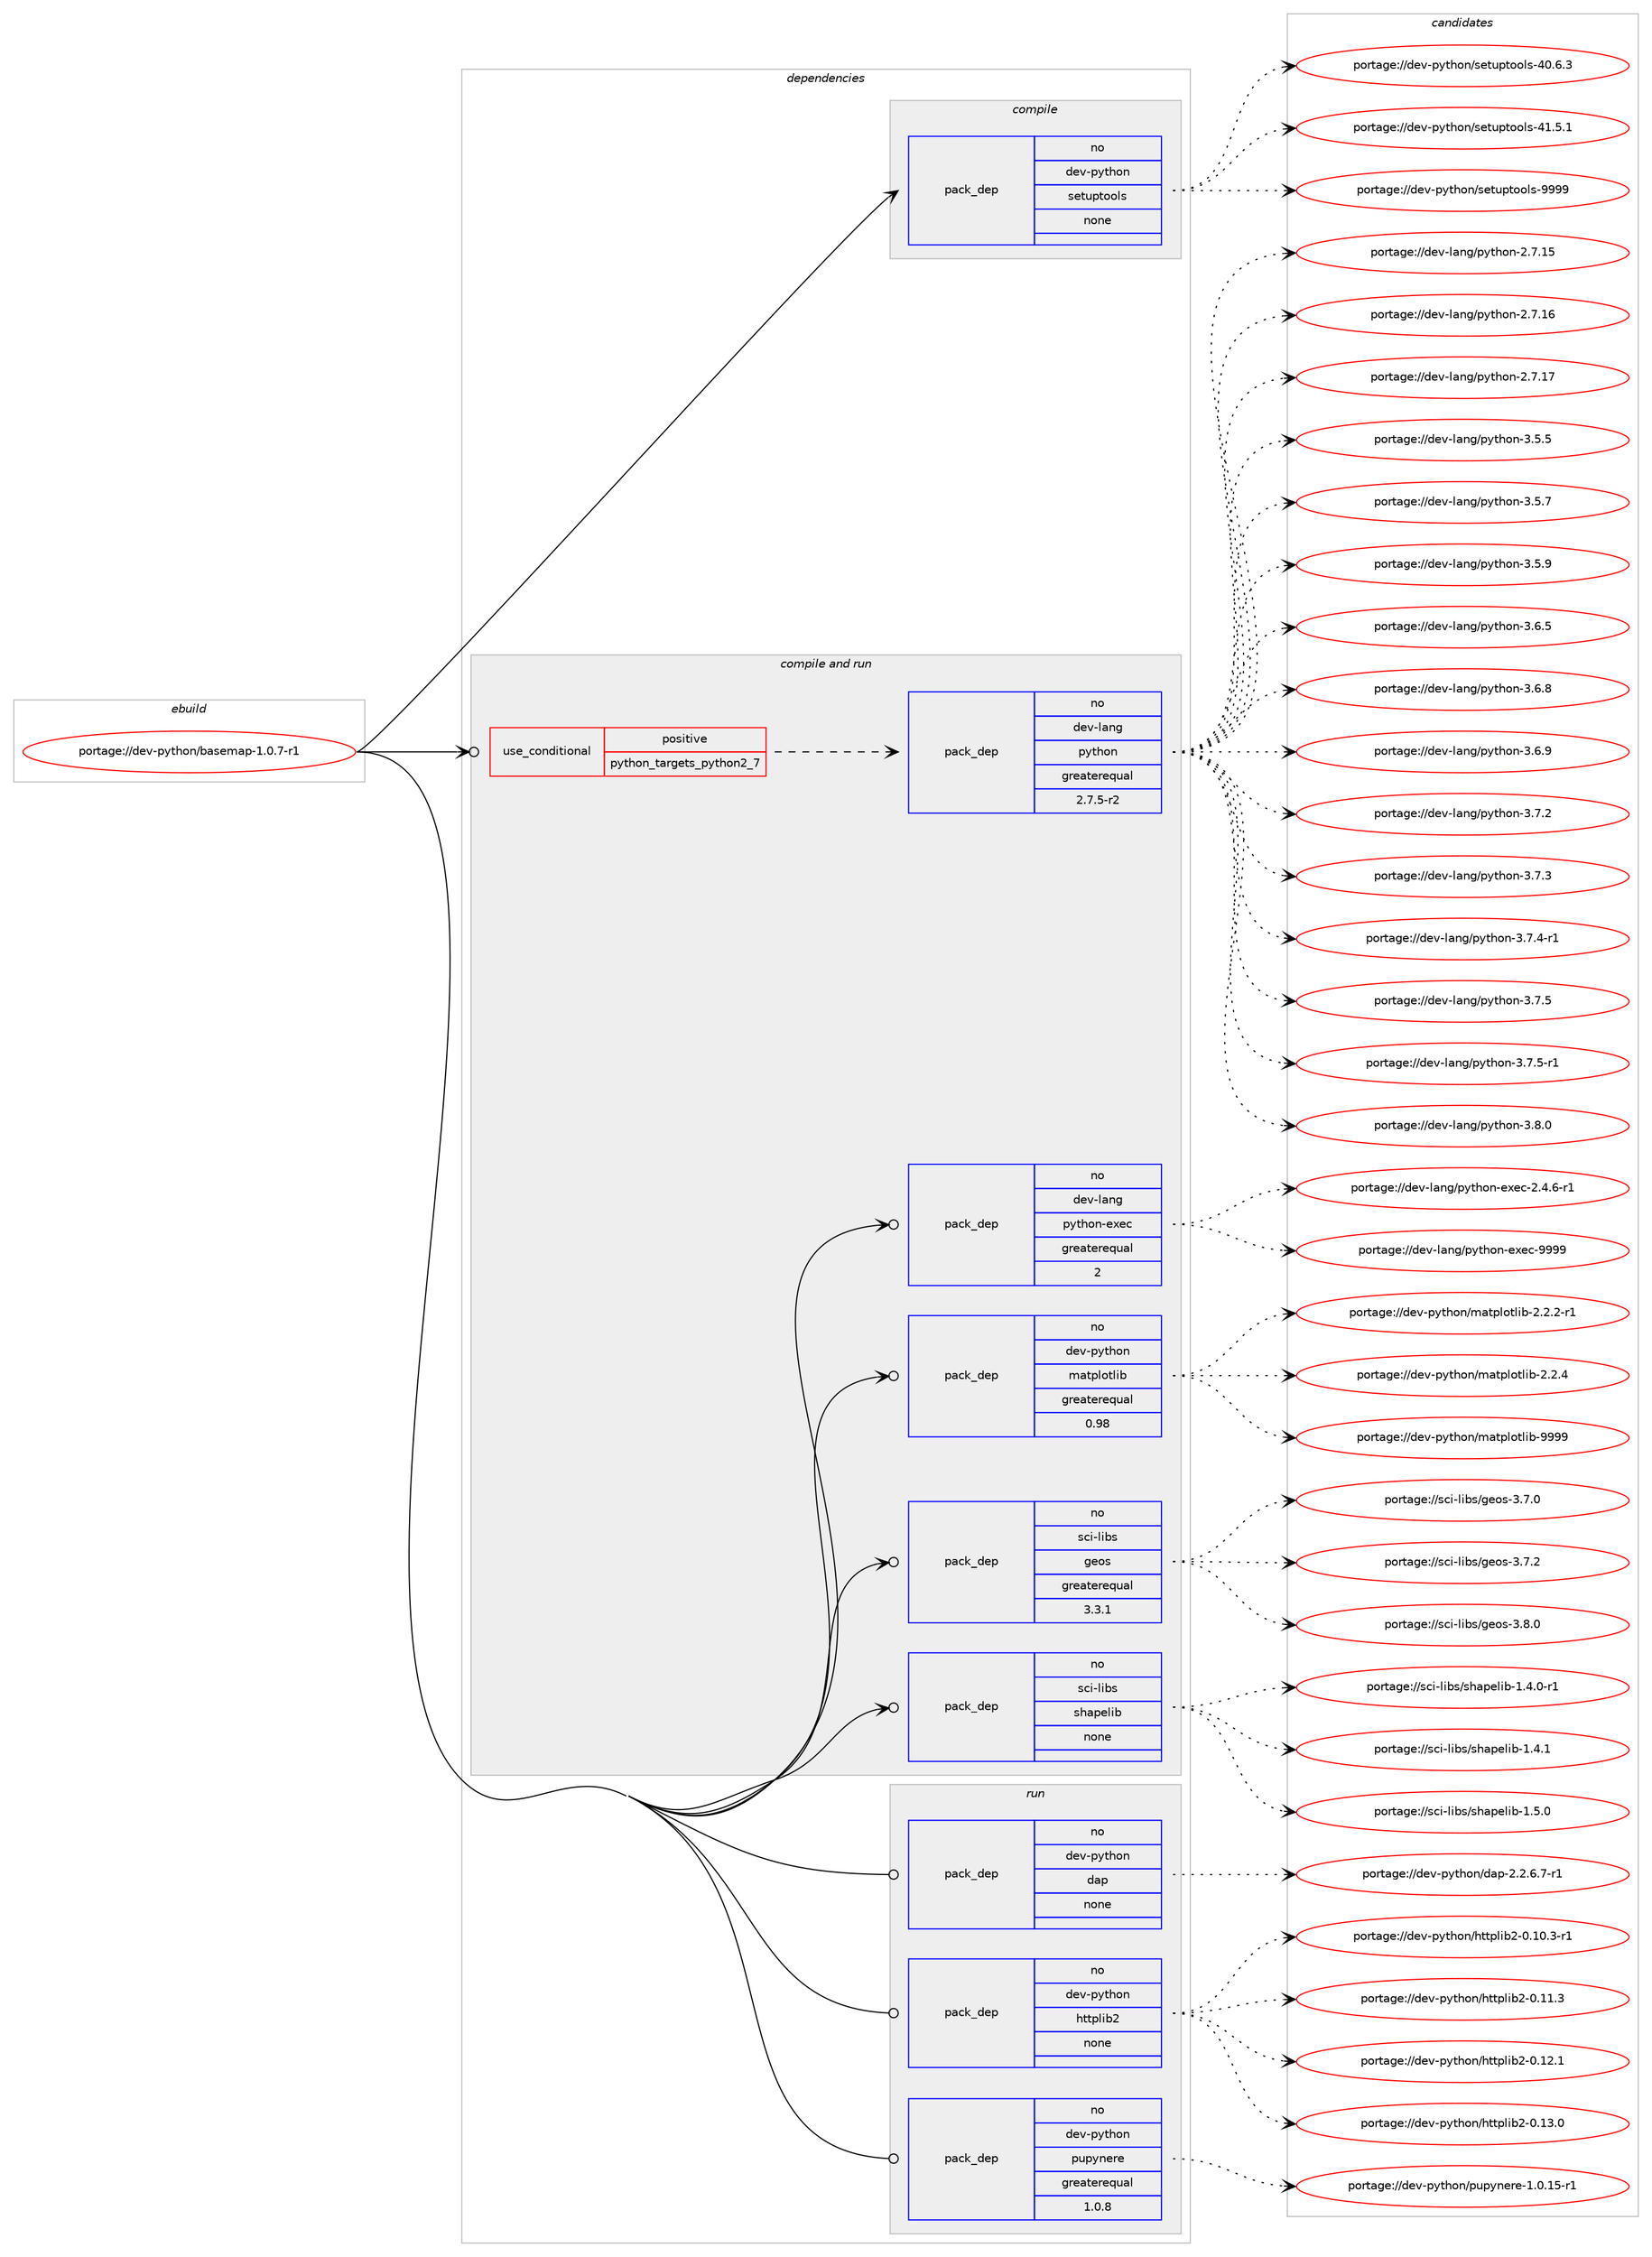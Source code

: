 digraph prolog {

# *************
# Graph options
# *************

newrank=true;
concentrate=true;
compound=true;
graph [rankdir=LR,fontname=Helvetica,fontsize=10,ranksep=1.5];#, ranksep=2.5, nodesep=0.2];
edge  [arrowhead=vee];
node  [fontname=Helvetica,fontsize=10];

# **********
# The ebuild
# **********

subgraph cluster_leftcol {
color=gray;
rank=same;
label=<<i>ebuild</i>>;
id [label="portage://dev-python/basemap-1.0.7-r1", color=red, width=4, href="../dev-python/basemap-1.0.7-r1.svg"];
}

# ****************
# The dependencies
# ****************

subgraph cluster_midcol {
color=gray;
label=<<i>dependencies</i>>;
subgraph cluster_compile {
fillcolor="#eeeeee";
style=filled;
label=<<i>compile</i>>;
subgraph pack102028 {
dependency131397 [label=<<TABLE BORDER="0" CELLBORDER="1" CELLSPACING="0" CELLPADDING="4" WIDTH="220"><TR><TD ROWSPAN="6" CELLPADDING="30">pack_dep</TD></TR><TR><TD WIDTH="110">no</TD></TR><TR><TD>dev-python</TD></TR><TR><TD>setuptools</TD></TR><TR><TD>none</TD></TR><TR><TD></TD></TR></TABLE>>, shape=none, color=blue];
}
id:e -> dependency131397:w [weight=20,style="solid",arrowhead="vee"];
}
subgraph cluster_compileandrun {
fillcolor="#eeeeee";
style=filled;
label=<<i>compile and run</i>>;
subgraph cond26064 {
dependency131398 [label=<<TABLE BORDER="0" CELLBORDER="1" CELLSPACING="0" CELLPADDING="4"><TR><TD ROWSPAN="3" CELLPADDING="10">use_conditional</TD></TR><TR><TD>positive</TD></TR><TR><TD>python_targets_python2_7</TD></TR></TABLE>>, shape=none, color=red];
subgraph pack102029 {
dependency131399 [label=<<TABLE BORDER="0" CELLBORDER="1" CELLSPACING="0" CELLPADDING="4" WIDTH="220"><TR><TD ROWSPAN="6" CELLPADDING="30">pack_dep</TD></TR><TR><TD WIDTH="110">no</TD></TR><TR><TD>dev-lang</TD></TR><TR><TD>python</TD></TR><TR><TD>greaterequal</TD></TR><TR><TD>2.7.5-r2</TD></TR></TABLE>>, shape=none, color=blue];
}
dependency131398:e -> dependency131399:w [weight=20,style="dashed",arrowhead="vee"];
}
id:e -> dependency131398:w [weight=20,style="solid",arrowhead="odotvee"];
subgraph pack102030 {
dependency131400 [label=<<TABLE BORDER="0" CELLBORDER="1" CELLSPACING="0" CELLPADDING="4" WIDTH="220"><TR><TD ROWSPAN="6" CELLPADDING="30">pack_dep</TD></TR><TR><TD WIDTH="110">no</TD></TR><TR><TD>dev-lang</TD></TR><TR><TD>python-exec</TD></TR><TR><TD>greaterequal</TD></TR><TR><TD>2</TD></TR></TABLE>>, shape=none, color=blue];
}
id:e -> dependency131400:w [weight=20,style="solid",arrowhead="odotvee"];
subgraph pack102031 {
dependency131401 [label=<<TABLE BORDER="0" CELLBORDER="1" CELLSPACING="0" CELLPADDING="4" WIDTH="220"><TR><TD ROWSPAN="6" CELLPADDING="30">pack_dep</TD></TR><TR><TD WIDTH="110">no</TD></TR><TR><TD>dev-python</TD></TR><TR><TD>matplotlib</TD></TR><TR><TD>greaterequal</TD></TR><TR><TD>0.98</TD></TR></TABLE>>, shape=none, color=blue];
}
id:e -> dependency131401:w [weight=20,style="solid",arrowhead="odotvee"];
subgraph pack102032 {
dependency131402 [label=<<TABLE BORDER="0" CELLBORDER="1" CELLSPACING="0" CELLPADDING="4" WIDTH="220"><TR><TD ROWSPAN="6" CELLPADDING="30">pack_dep</TD></TR><TR><TD WIDTH="110">no</TD></TR><TR><TD>sci-libs</TD></TR><TR><TD>geos</TD></TR><TR><TD>greaterequal</TD></TR><TR><TD>3.3.1</TD></TR></TABLE>>, shape=none, color=blue];
}
id:e -> dependency131402:w [weight=20,style="solid",arrowhead="odotvee"];
subgraph pack102033 {
dependency131403 [label=<<TABLE BORDER="0" CELLBORDER="1" CELLSPACING="0" CELLPADDING="4" WIDTH="220"><TR><TD ROWSPAN="6" CELLPADDING="30">pack_dep</TD></TR><TR><TD WIDTH="110">no</TD></TR><TR><TD>sci-libs</TD></TR><TR><TD>shapelib</TD></TR><TR><TD>none</TD></TR><TR><TD></TD></TR></TABLE>>, shape=none, color=blue];
}
id:e -> dependency131403:w [weight=20,style="solid",arrowhead="odotvee"];
}
subgraph cluster_run {
fillcolor="#eeeeee";
style=filled;
label=<<i>run</i>>;
subgraph pack102034 {
dependency131404 [label=<<TABLE BORDER="0" CELLBORDER="1" CELLSPACING="0" CELLPADDING="4" WIDTH="220"><TR><TD ROWSPAN="6" CELLPADDING="30">pack_dep</TD></TR><TR><TD WIDTH="110">no</TD></TR><TR><TD>dev-python</TD></TR><TR><TD>dap</TD></TR><TR><TD>none</TD></TR><TR><TD></TD></TR></TABLE>>, shape=none, color=blue];
}
id:e -> dependency131404:w [weight=20,style="solid",arrowhead="odot"];
subgraph pack102035 {
dependency131405 [label=<<TABLE BORDER="0" CELLBORDER="1" CELLSPACING="0" CELLPADDING="4" WIDTH="220"><TR><TD ROWSPAN="6" CELLPADDING="30">pack_dep</TD></TR><TR><TD WIDTH="110">no</TD></TR><TR><TD>dev-python</TD></TR><TR><TD>httplib2</TD></TR><TR><TD>none</TD></TR><TR><TD></TD></TR></TABLE>>, shape=none, color=blue];
}
id:e -> dependency131405:w [weight=20,style="solid",arrowhead="odot"];
subgraph pack102036 {
dependency131406 [label=<<TABLE BORDER="0" CELLBORDER="1" CELLSPACING="0" CELLPADDING="4" WIDTH="220"><TR><TD ROWSPAN="6" CELLPADDING="30">pack_dep</TD></TR><TR><TD WIDTH="110">no</TD></TR><TR><TD>dev-python</TD></TR><TR><TD>pupynere</TD></TR><TR><TD>greaterequal</TD></TR><TR><TD>1.0.8</TD></TR></TABLE>>, shape=none, color=blue];
}
id:e -> dependency131406:w [weight=20,style="solid",arrowhead="odot"];
}
}

# **************
# The candidates
# **************

subgraph cluster_choices {
rank=same;
color=gray;
label=<<i>candidates</i>>;

subgraph choice102028 {
color=black;
nodesep=1;
choiceportage100101118451121211161041111104711510111611711211611111110811545524846544651 [label="portage://dev-python/setuptools-40.6.3", color=red, width=4,href="../dev-python/setuptools-40.6.3.svg"];
choiceportage100101118451121211161041111104711510111611711211611111110811545524946534649 [label="portage://dev-python/setuptools-41.5.1", color=red, width=4,href="../dev-python/setuptools-41.5.1.svg"];
choiceportage10010111845112121116104111110471151011161171121161111111081154557575757 [label="portage://dev-python/setuptools-9999", color=red, width=4,href="../dev-python/setuptools-9999.svg"];
dependency131397:e -> choiceportage100101118451121211161041111104711510111611711211611111110811545524846544651:w [style=dotted,weight="100"];
dependency131397:e -> choiceportage100101118451121211161041111104711510111611711211611111110811545524946534649:w [style=dotted,weight="100"];
dependency131397:e -> choiceportage10010111845112121116104111110471151011161171121161111111081154557575757:w [style=dotted,weight="100"];
}
subgraph choice102029 {
color=black;
nodesep=1;
choiceportage10010111845108971101034711212111610411111045504655464953 [label="portage://dev-lang/python-2.7.15", color=red, width=4,href="../dev-lang/python-2.7.15.svg"];
choiceportage10010111845108971101034711212111610411111045504655464954 [label="portage://dev-lang/python-2.7.16", color=red, width=4,href="../dev-lang/python-2.7.16.svg"];
choiceportage10010111845108971101034711212111610411111045504655464955 [label="portage://dev-lang/python-2.7.17", color=red, width=4,href="../dev-lang/python-2.7.17.svg"];
choiceportage100101118451089711010347112121116104111110455146534653 [label="portage://dev-lang/python-3.5.5", color=red, width=4,href="../dev-lang/python-3.5.5.svg"];
choiceportage100101118451089711010347112121116104111110455146534655 [label="portage://dev-lang/python-3.5.7", color=red, width=4,href="../dev-lang/python-3.5.7.svg"];
choiceportage100101118451089711010347112121116104111110455146534657 [label="portage://dev-lang/python-3.5.9", color=red, width=4,href="../dev-lang/python-3.5.9.svg"];
choiceportage100101118451089711010347112121116104111110455146544653 [label="portage://dev-lang/python-3.6.5", color=red, width=4,href="../dev-lang/python-3.6.5.svg"];
choiceportage100101118451089711010347112121116104111110455146544656 [label="portage://dev-lang/python-3.6.8", color=red, width=4,href="../dev-lang/python-3.6.8.svg"];
choiceportage100101118451089711010347112121116104111110455146544657 [label="portage://dev-lang/python-3.6.9", color=red, width=4,href="../dev-lang/python-3.6.9.svg"];
choiceportage100101118451089711010347112121116104111110455146554650 [label="portage://dev-lang/python-3.7.2", color=red, width=4,href="../dev-lang/python-3.7.2.svg"];
choiceportage100101118451089711010347112121116104111110455146554651 [label="portage://dev-lang/python-3.7.3", color=red, width=4,href="../dev-lang/python-3.7.3.svg"];
choiceportage1001011184510897110103471121211161041111104551465546524511449 [label="portage://dev-lang/python-3.7.4-r1", color=red, width=4,href="../dev-lang/python-3.7.4-r1.svg"];
choiceportage100101118451089711010347112121116104111110455146554653 [label="portage://dev-lang/python-3.7.5", color=red, width=4,href="../dev-lang/python-3.7.5.svg"];
choiceportage1001011184510897110103471121211161041111104551465546534511449 [label="portage://dev-lang/python-3.7.5-r1", color=red, width=4,href="../dev-lang/python-3.7.5-r1.svg"];
choiceportage100101118451089711010347112121116104111110455146564648 [label="portage://dev-lang/python-3.8.0", color=red, width=4,href="../dev-lang/python-3.8.0.svg"];
dependency131399:e -> choiceportage10010111845108971101034711212111610411111045504655464953:w [style=dotted,weight="100"];
dependency131399:e -> choiceportage10010111845108971101034711212111610411111045504655464954:w [style=dotted,weight="100"];
dependency131399:e -> choiceportage10010111845108971101034711212111610411111045504655464955:w [style=dotted,weight="100"];
dependency131399:e -> choiceportage100101118451089711010347112121116104111110455146534653:w [style=dotted,weight="100"];
dependency131399:e -> choiceportage100101118451089711010347112121116104111110455146534655:w [style=dotted,weight="100"];
dependency131399:e -> choiceportage100101118451089711010347112121116104111110455146534657:w [style=dotted,weight="100"];
dependency131399:e -> choiceportage100101118451089711010347112121116104111110455146544653:w [style=dotted,weight="100"];
dependency131399:e -> choiceportage100101118451089711010347112121116104111110455146544656:w [style=dotted,weight="100"];
dependency131399:e -> choiceportage100101118451089711010347112121116104111110455146544657:w [style=dotted,weight="100"];
dependency131399:e -> choiceportage100101118451089711010347112121116104111110455146554650:w [style=dotted,weight="100"];
dependency131399:e -> choiceportage100101118451089711010347112121116104111110455146554651:w [style=dotted,weight="100"];
dependency131399:e -> choiceportage1001011184510897110103471121211161041111104551465546524511449:w [style=dotted,weight="100"];
dependency131399:e -> choiceportage100101118451089711010347112121116104111110455146554653:w [style=dotted,weight="100"];
dependency131399:e -> choiceportage1001011184510897110103471121211161041111104551465546534511449:w [style=dotted,weight="100"];
dependency131399:e -> choiceportage100101118451089711010347112121116104111110455146564648:w [style=dotted,weight="100"];
}
subgraph choice102030 {
color=black;
nodesep=1;
choiceportage10010111845108971101034711212111610411111045101120101994550465246544511449 [label="portage://dev-lang/python-exec-2.4.6-r1", color=red, width=4,href="../dev-lang/python-exec-2.4.6-r1.svg"];
choiceportage10010111845108971101034711212111610411111045101120101994557575757 [label="portage://dev-lang/python-exec-9999", color=red, width=4,href="../dev-lang/python-exec-9999.svg"];
dependency131400:e -> choiceportage10010111845108971101034711212111610411111045101120101994550465246544511449:w [style=dotted,weight="100"];
dependency131400:e -> choiceportage10010111845108971101034711212111610411111045101120101994557575757:w [style=dotted,weight="100"];
}
subgraph choice102031 {
color=black;
nodesep=1;
choiceportage100101118451121211161041111104710997116112108111116108105984550465046504511449 [label="portage://dev-python/matplotlib-2.2.2-r1", color=red, width=4,href="../dev-python/matplotlib-2.2.2-r1.svg"];
choiceportage10010111845112121116104111110471099711611210811111610810598455046504652 [label="portage://dev-python/matplotlib-2.2.4", color=red, width=4,href="../dev-python/matplotlib-2.2.4.svg"];
choiceportage100101118451121211161041111104710997116112108111116108105984557575757 [label="portage://dev-python/matplotlib-9999", color=red, width=4,href="../dev-python/matplotlib-9999.svg"];
dependency131401:e -> choiceportage100101118451121211161041111104710997116112108111116108105984550465046504511449:w [style=dotted,weight="100"];
dependency131401:e -> choiceportage10010111845112121116104111110471099711611210811111610810598455046504652:w [style=dotted,weight="100"];
dependency131401:e -> choiceportage100101118451121211161041111104710997116112108111116108105984557575757:w [style=dotted,weight="100"];
}
subgraph choice102032 {
color=black;
nodesep=1;
choiceportage11599105451081059811547103101111115455146554648 [label="portage://sci-libs/geos-3.7.0", color=red, width=4,href="../sci-libs/geos-3.7.0.svg"];
choiceportage11599105451081059811547103101111115455146554650 [label="portage://sci-libs/geos-3.7.2", color=red, width=4,href="../sci-libs/geos-3.7.2.svg"];
choiceportage11599105451081059811547103101111115455146564648 [label="portage://sci-libs/geos-3.8.0", color=red, width=4,href="../sci-libs/geos-3.8.0.svg"];
dependency131402:e -> choiceportage11599105451081059811547103101111115455146554648:w [style=dotted,weight="100"];
dependency131402:e -> choiceportage11599105451081059811547103101111115455146554650:w [style=dotted,weight="100"];
dependency131402:e -> choiceportage11599105451081059811547103101111115455146564648:w [style=dotted,weight="100"];
}
subgraph choice102033 {
color=black;
nodesep=1;
choiceportage1159910545108105981154711510497112101108105984549465246484511449 [label="portage://sci-libs/shapelib-1.4.0-r1", color=red, width=4,href="../sci-libs/shapelib-1.4.0-r1.svg"];
choiceportage115991054510810598115471151049711210110810598454946524649 [label="portage://sci-libs/shapelib-1.4.1", color=red, width=4,href="../sci-libs/shapelib-1.4.1.svg"];
choiceportage115991054510810598115471151049711210110810598454946534648 [label="portage://sci-libs/shapelib-1.5.0", color=red, width=4,href="../sci-libs/shapelib-1.5.0.svg"];
dependency131403:e -> choiceportage1159910545108105981154711510497112101108105984549465246484511449:w [style=dotted,weight="100"];
dependency131403:e -> choiceportage115991054510810598115471151049711210110810598454946524649:w [style=dotted,weight="100"];
dependency131403:e -> choiceportage115991054510810598115471151049711210110810598454946534648:w [style=dotted,weight="100"];
}
subgraph choice102034 {
color=black;
nodesep=1;
choiceportage10010111845112121116104111110471009711245504650465446554511449 [label="portage://dev-python/dap-2.2.6.7-r1", color=red, width=4,href="../dev-python/dap-2.2.6.7-r1.svg"];
dependency131404:e -> choiceportage10010111845112121116104111110471009711245504650465446554511449:w [style=dotted,weight="100"];
}
subgraph choice102035 {
color=black;
nodesep=1;
choiceportage10010111845112121116104111110471041161161121081059850454846494846514511449 [label="portage://dev-python/httplib2-0.10.3-r1", color=red, width=4,href="../dev-python/httplib2-0.10.3-r1.svg"];
choiceportage1001011184511212111610411111047104116116112108105985045484649494651 [label="portage://dev-python/httplib2-0.11.3", color=red, width=4,href="../dev-python/httplib2-0.11.3.svg"];
choiceportage1001011184511212111610411111047104116116112108105985045484649504649 [label="portage://dev-python/httplib2-0.12.1", color=red, width=4,href="../dev-python/httplib2-0.12.1.svg"];
choiceportage1001011184511212111610411111047104116116112108105985045484649514648 [label="portage://dev-python/httplib2-0.13.0", color=red, width=4,href="../dev-python/httplib2-0.13.0.svg"];
dependency131405:e -> choiceportage10010111845112121116104111110471041161161121081059850454846494846514511449:w [style=dotted,weight="100"];
dependency131405:e -> choiceportage1001011184511212111610411111047104116116112108105985045484649494651:w [style=dotted,weight="100"];
dependency131405:e -> choiceportage1001011184511212111610411111047104116116112108105985045484649504649:w [style=dotted,weight="100"];
dependency131405:e -> choiceportage1001011184511212111610411111047104116116112108105985045484649514648:w [style=dotted,weight="100"];
}
subgraph choice102036 {
color=black;
nodesep=1;
choiceportage1001011184511212111610411111047112117112121110101114101454946484649534511449 [label="portage://dev-python/pupynere-1.0.15-r1", color=red, width=4,href="../dev-python/pupynere-1.0.15-r1.svg"];
dependency131406:e -> choiceportage1001011184511212111610411111047112117112121110101114101454946484649534511449:w [style=dotted,weight="100"];
}
}

}

